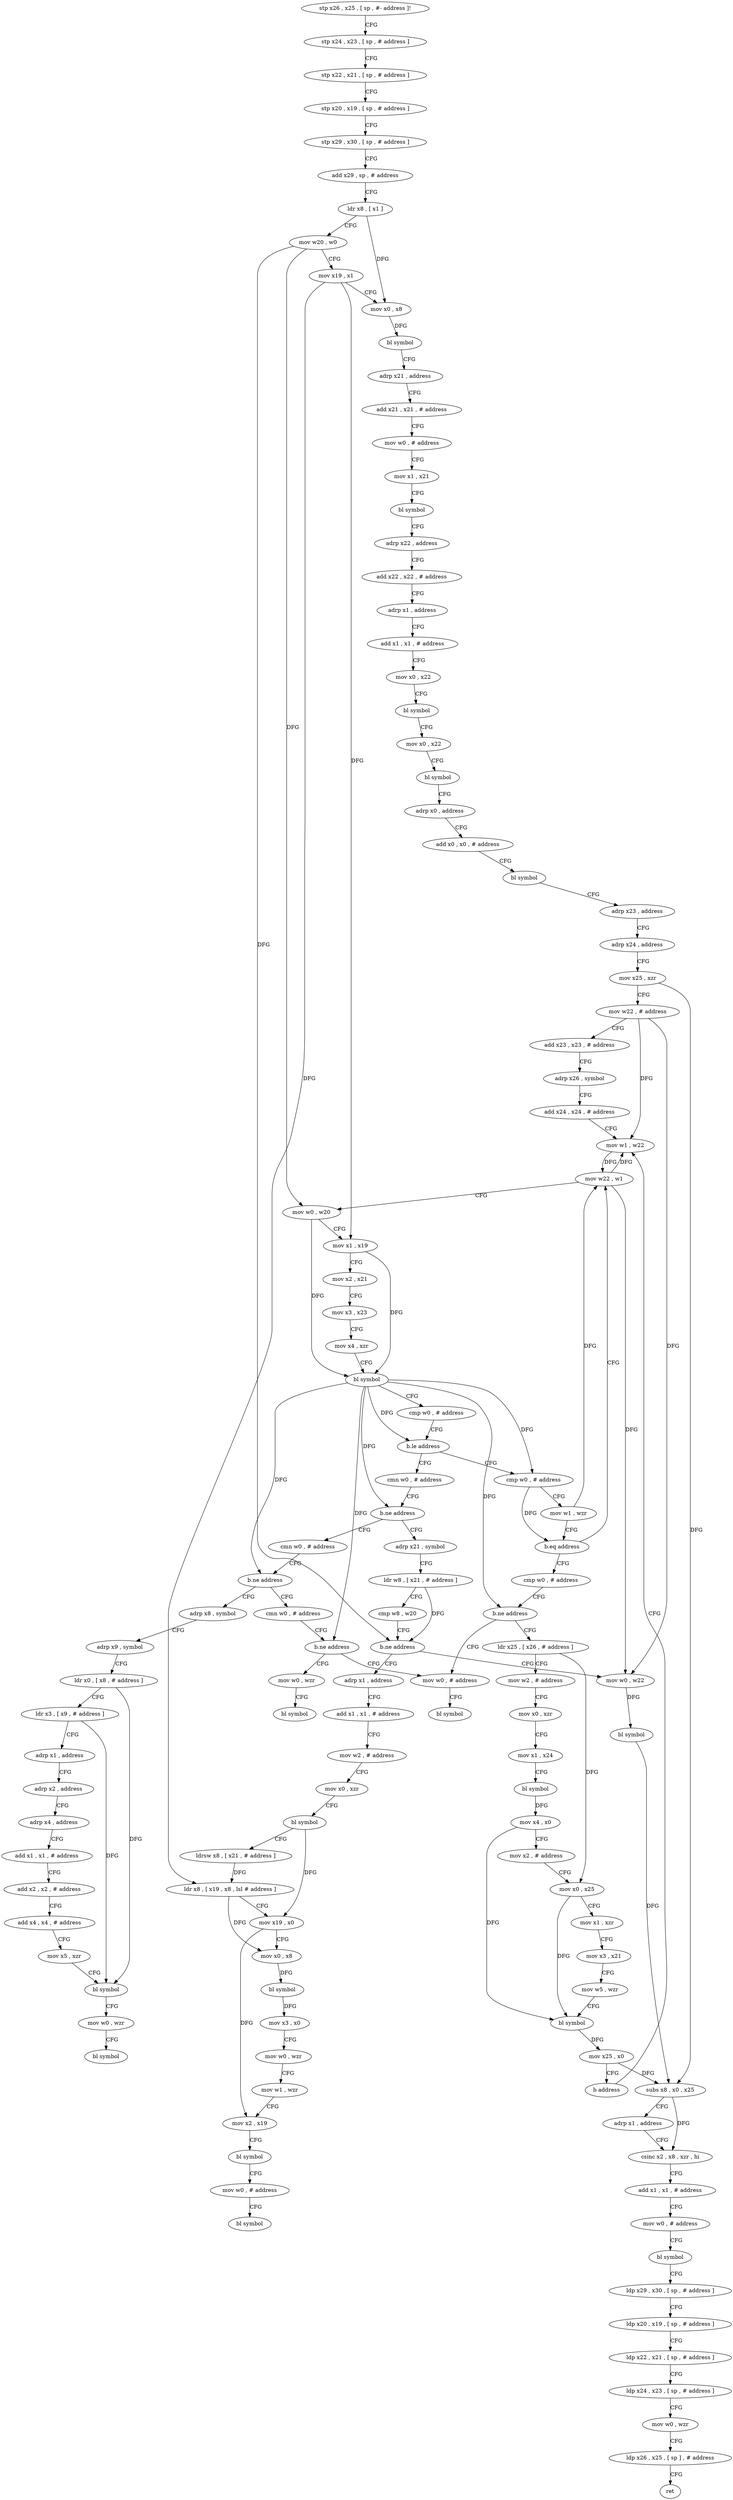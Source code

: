 digraph "func" {
"4200376" [label = "stp x26 , x25 , [ sp , #- address ]!" ]
"4200380" [label = "stp x24 , x23 , [ sp , # address ]" ]
"4200384" [label = "stp x22 , x21 , [ sp , # address ]" ]
"4200388" [label = "stp x20 , x19 , [ sp , # address ]" ]
"4200392" [label = "stp x29 , x30 , [ sp , # address ]" ]
"4200396" [label = "add x29 , sp , # address" ]
"4200400" [label = "ldr x8 , [ x1 ]" ]
"4200404" [label = "mov w20 , w0" ]
"4200408" [label = "mov x19 , x1" ]
"4200412" [label = "mov x0 , x8" ]
"4200416" [label = "bl symbol" ]
"4200420" [label = "adrp x21 , address" ]
"4200424" [label = "add x21 , x21 , # address" ]
"4200428" [label = "mov w0 , # address" ]
"4200432" [label = "mov x1 , x21" ]
"4200436" [label = "bl symbol" ]
"4200440" [label = "adrp x22 , address" ]
"4200444" [label = "add x22 , x22 , # address" ]
"4200448" [label = "adrp x1 , address" ]
"4200452" [label = "add x1 , x1 , # address" ]
"4200456" [label = "mov x0 , x22" ]
"4200460" [label = "bl symbol" ]
"4200464" [label = "mov x0 , x22" ]
"4200468" [label = "bl symbol" ]
"4200472" [label = "adrp x0 , address" ]
"4200476" [label = "add x0 , x0 , # address" ]
"4200480" [label = "bl symbol" ]
"4200484" [label = "adrp x23 , address" ]
"4200488" [label = "adrp x24 , address" ]
"4200492" [label = "mov x25 , xzr" ]
"4200496" [label = "mov w22 , # address" ]
"4200500" [label = "add x23 , x23 , # address" ]
"4200504" [label = "adrp x26 , symbol" ]
"4200508" [label = "add x24 , x24 , # address" ]
"4200512" [label = "mov w1 , w22" ]
"4200628" [label = "cmn w0 , # address" ]
"4200632" [label = "b.ne address" ]
"4200712" [label = "cmn w0 , # address" ]
"4200636" [label = "adrp x21 , symbol" ]
"4200552" [label = "cmp w0 , # address" ]
"4200556" [label = "mov w1 , wzr" ]
"4200560" [label = "b.eq address" ]
"4200516" [label = "mov w22 , w1" ]
"4200564" [label = "cmp w0 , # address" ]
"4200716" [label = "b.ne address" ]
"4200776" [label = "cmn w0 , # address" ]
"4200720" [label = "adrp x8 , symbol" ]
"4200640" [label = "ldr w8 , [ x21 , # address ]" ]
"4200644" [label = "cmp w8 , w20" ]
"4200648" [label = "b.ne address" ]
"4200800" [label = "adrp x1 , address" ]
"4200652" [label = "mov w0 , w22" ]
"4200520" [label = "mov w0 , w20" ]
"4200524" [label = "mov x1 , x19" ]
"4200528" [label = "mov x2 , x21" ]
"4200532" [label = "mov x3 , x23" ]
"4200536" [label = "mov x4 , xzr" ]
"4200540" [label = "bl symbol" ]
"4200544" [label = "cmp w0 , # address" ]
"4200548" [label = "b.le address" ]
"4200568" [label = "b.ne address" ]
"4200792" [label = "mov w0 , # address" ]
"4200572" [label = "ldr x25 , [ x26 , # address ]" ]
"4200780" [label = "b.ne address" ]
"4200784" [label = "mov w0 , wzr" ]
"4200724" [label = "adrp x9 , symbol" ]
"4200728" [label = "ldr x0 , [ x8 , # address ]" ]
"4200732" [label = "ldr x3 , [ x9 , # address ]" ]
"4200736" [label = "adrp x1 , address" ]
"4200740" [label = "adrp x2 , address" ]
"4200744" [label = "adrp x4 , address" ]
"4200748" [label = "add x1 , x1 , # address" ]
"4200752" [label = "add x2 , x2 , # address" ]
"4200756" [label = "add x4 , x4 , # address" ]
"4200760" [label = "mov x5 , xzr" ]
"4200764" [label = "bl symbol" ]
"4200768" [label = "mov w0 , wzr" ]
"4200772" [label = "bl symbol" ]
"4200804" [label = "add x1 , x1 , # address" ]
"4200808" [label = "mov w2 , # address" ]
"4200812" [label = "mov x0 , xzr" ]
"4200816" [label = "bl symbol" ]
"4200820" [label = "ldrsw x8 , [ x21 , # address ]" ]
"4200824" [label = "ldr x8 , [ x19 , x8 , lsl # address ]" ]
"4200828" [label = "mov x19 , x0" ]
"4200832" [label = "mov x0 , x8" ]
"4200836" [label = "bl symbol" ]
"4200840" [label = "mov x3 , x0" ]
"4200844" [label = "mov w0 , wzr" ]
"4200848" [label = "mov w1 , wzr" ]
"4200852" [label = "mov x2 , x19" ]
"4200856" [label = "bl symbol" ]
"4200860" [label = "mov w0 , # address" ]
"4200864" [label = "bl symbol" ]
"4200656" [label = "bl symbol" ]
"4200660" [label = "subs x8 , x0 , x25" ]
"4200664" [label = "adrp x1 , address" ]
"4200668" [label = "csinc x2 , x8 , xzr , hi" ]
"4200672" [label = "add x1 , x1 , # address" ]
"4200676" [label = "mov w0 , # address" ]
"4200680" [label = "bl symbol" ]
"4200684" [label = "ldp x29 , x30 , [ sp , # address ]" ]
"4200688" [label = "ldp x20 , x19 , [ sp , # address ]" ]
"4200692" [label = "ldp x22 , x21 , [ sp , # address ]" ]
"4200696" [label = "ldp x24 , x23 , [ sp , # address ]" ]
"4200700" [label = "mov w0 , wzr" ]
"4200704" [label = "ldp x26 , x25 , [ sp ] , # address" ]
"4200708" [label = "ret" ]
"4200796" [label = "bl symbol" ]
"4200576" [label = "mov w2 , # address" ]
"4200580" [label = "mov x0 , xzr" ]
"4200584" [label = "mov x1 , x24" ]
"4200588" [label = "bl symbol" ]
"4200592" [label = "mov x4 , x0" ]
"4200596" [label = "mov x2 , # address" ]
"4200600" [label = "mov x0 , x25" ]
"4200604" [label = "mov x1 , xzr" ]
"4200608" [label = "mov x3 , x21" ]
"4200612" [label = "mov w5 , wzr" ]
"4200616" [label = "bl symbol" ]
"4200620" [label = "mov x25 , x0" ]
"4200624" [label = "b address" ]
"4200788" [label = "bl symbol" ]
"4200376" -> "4200380" [ label = "CFG" ]
"4200380" -> "4200384" [ label = "CFG" ]
"4200384" -> "4200388" [ label = "CFG" ]
"4200388" -> "4200392" [ label = "CFG" ]
"4200392" -> "4200396" [ label = "CFG" ]
"4200396" -> "4200400" [ label = "CFG" ]
"4200400" -> "4200404" [ label = "CFG" ]
"4200400" -> "4200412" [ label = "DFG" ]
"4200404" -> "4200408" [ label = "CFG" ]
"4200404" -> "4200520" [ label = "DFG" ]
"4200404" -> "4200648" [ label = "DFG" ]
"4200408" -> "4200412" [ label = "CFG" ]
"4200408" -> "4200524" [ label = "DFG" ]
"4200408" -> "4200824" [ label = "DFG" ]
"4200412" -> "4200416" [ label = "DFG" ]
"4200416" -> "4200420" [ label = "CFG" ]
"4200420" -> "4200424" [ label = "CFG" ]
"4200424" -> "4200428" [ label = "CFG" ]
"4200428" -> "4200432" [ label = "CFG" ]
"4200432" -> "4200436" [ label = "CFG" ]
"4200436" -> "4200440" [ label = "CFG" ]
"4200440" -> "4200444" [ label = "CFG" ]
"4200444" -> "4200448" [ label = "CFG" ]
"4200448" -> "4200452" [ label = "CFG" ]
"4200452" -> "4200456" [ label = "CFG" ]
"4200456" -> "4200460" [ label = "CFG" ]
"4200460" -> "4200464" [ label = "CFG" ]
"4200464" -> "4200468" [ label = "CFG" ]
"4200468" -> "4200472" [ label = "CFG" ]
"4200472" -> "4200476" [ label = "CFG" ]
"4200476" -> "4200480" [ label = "CFG" ]
"4200480" -> "4200484" [ label = "CFG" ]
"4200484" -> "4200488" [ label = "CFG" ]
"4200488" -> "4200492" [ label = "CFG" ]
"4200492" -> "4200496" [ label = "CFG" ]
"4200492" -> "4200660" [ label = "DFG" ]
"4200496" -> "4200500" [ label = "CFG" ]
"4200496" -> "4200512" [ label = "DFG" ]
"4200496" -> "4200652" [ label = "DFG" ]
"4200500" -> "4200504" [ label = "CFG" ]
"4200504" -> "4200508" [ label = "CFG" ]
"4200508" -> "4200512" [ label = "CFG" ]
"4200512" -> "4200516" [ label = "DFG" ]
"4200628" -> "4200632" [ label = "CFG" ]
"4200632" -> "4200712" [ label = "CFG" ]
"4200632" -> "4200636" [ label = "CFG" ]
"4200712" -> "4200716" [ label = "CFG" ]
"4200636" -> "4200640" [ label = "CFG" ]
"4200552" -> "4200556" [ label = "CFG" ]
"4200552" -> "4200560" [ label = "DFG" ]
"4200556" -> "4200560" [ label = "CFG" ]
"4200556" -> "4200516" [ label = "DFG" ]
"4200560" -> "4200516" [ label = "CFG" ]
"4200560" -> "4200564" [ label = "CFG" ]
"4200516" -> "4200520" [ label = "CFG" ]
"4200516" -> "4200512" [ label = "DFG" ]
"4200516" -> "4200652" [ label = "DFG" ]
"4200564" -> "4200568" [ label = "CFG" ]
"4200716" -> "4200776" [ label = "CFG" ]
"4200716" -> "4200720" [ label = "CFG" ]
"4200776" -> "4200780" [ label = "CFG" ]
"4200720" -> "4200724" [ label = "CFG" ]
"4200640" -> "4200644" [ label = "CFG" ]
"4200640" -> "4200648" [ label = "DFG" ]
"4200644" -> "4200648" [ label = "CFG" ]
"4200648" -> "4200800" [ label = "CFG" ]
"4200648" -> "4200652" [ label = "CFG" ]
"4200800" -> "4200804" [ label = "CFG" ]
"4200652" -> "4200656" [ label = "DFG" ]
"4200520" -> "4200524" [ label = "CFG" ]
"4200520" -> "4200540" [ label = "DFG" ]
"4200524" -> "4200528" [ label = "CFG" ]
"4200524" -> "4200540" [ label = "DFG" ]
"4200528" -> "4200532" [ label = "CFG" ]
"4200532" -> "4200536" [ label = "CFG" ]
"4200536" -> "4200540" [ label = "CFG" ]
"4200540" -> "4200544" [ label = "CFG" ]
"4200540" -> "4200548" [ label = "DFG" ]
"4200540" -> "4200632" [ label = "DFG" ]
"4200540" -> "4200552" [ label = "DFG" ]
"4200540" -> "4200716" [ label = "DFG" ]
"4200540" -> "4200568" [ label = "DFG" ]
"4200540" -> "4200780" [ label = "DFG" ]
"4200544" -> "4200548" [ label = "CFG" ]
"4200548" -> "4200628" [ label = "CFG" ]
"4200548" -> "4200552" [ label = "CFG" ]
"4200568" -> "4200792" [ label = "CFG" ]
"4200568" -> "4200572" [ label = "CFG" ]
"4200792" -> "4200796" [ label = "CFG" ]
"4200572" -> "4200576" [ label = "CFG" ]
"4200572" -> "4200600" [ label = "DFG" ]
"4200780" -> "4200792" [ label = "CFG" ]
"4200780" -> "4200784" [ label = "CFG" ]
"4200784" -> "4200788" [ label = "CFG" ]
"4200724" -> "4200728" [ label = "CFG" ]
"4200728" -> "4200732" [ label = "CFG" ]
"4200728" -> "4200764" [ label = "DFG" ]
"4200732" -> "4200736" [ label = "CFG" ]
"4200732" -> "4200764" [ label = "DFG" ]
"4200736" -> "4200740" [ label = "CFG" ]
"4200740" -> "4200744" [ label = "CFG" ]
"4200744" -> "4200748" [ label = "CFG" ]
"4200748" -> "4200752" [ label = "CFG" ]
"4200752" -> "4200756" [ label = "CFG" ]
"4200756" -> "4200760" [ label = "CFG" ]
"4200760" -> "4200764" [ label = "CFG" ]
"4200764" -> "4200768" [ label = "CFG" ]
"4200768" -> "4200772" [ label = "CFG" ]
"4200804" -> "4200808" [ label = "CFG" ]
"4200808" -> "4200812" [ label = "CFG" ]
"4200812" -> "4200816" [ label = "CFG" ]
"4200816" -> "4200820" [ label = "CFG" ]
"4200816" -> "4200828" [ label = "DFG" ]
"4200820" -> "4200824" [ label = "DFG" ]
"4200824" -> "4200828" [ label = "CFG" ]
"4200824" -> "4200832" [ label = "DFG" ]
"4200828" -> "4200832" [ label = "CFG" ]
"4200828" -> "4200852" [ label = "DFG" ]
"4200832" -> "4200836" [ label = "DFG" ]
"4200836" -> "4200840" [ label = "DFG" ]
"4200840" -> "4200844" [ label = "CFG" ]
"4200844" -> "4200848" [ label = "CFG" ]
"4200848" -> "4200852" [ label = "CFG" ]
"4200852" -> "4200856" [ label = "CFG" ]
"4200856" -> "4200860" [ label = "CFG" ]
"4200860" -> "4200864" [ label = "CFG" ]
"4200656" -> "4200660" [ label = "DFG" ]
"4200660" -> "4200664" [ label = "CFG" ]
"4200660" -> "4200668" [ label = "DFG" ]
"4200664" -> "4200668" [ label = "CFG" ]
"4200668" -> "4200672" [ label = "CFG" ]
"4200672" -> "4200676" [ label = "CFG" ]
"4200676" -> "4200680" [ label = "CFG" ]
"4200680" -> "4200684" [ label = "CFG" ]
"4200684" -> "4200688" [ label = "CFG" ]
"4200688" -> "4200692" [ label = "CFG" ]
"4200692" -> "4200696" [ label = "CFG" ]
"4200696" -> "4200700" [ label = "CFG" ]
"4200700" -> "4200704" [ label = "CFG" ]
"4200704" -> "4200708" [ label = "CFG" ]
"4200576" -> "4200580" [ label = "CFG" ]
"4200580" -> "4200584" [ label = "CFG" ]
"4200584" -> "4200588" [ label = "CFG" ]
"4200588" -> "4200592" [ label = "DFG" ]
"4200592" -> "4200596" [ label = "CFG" ]
"4200592" -> "4200616" [ label = "DFG" ]
"4200596" -> "4200600" [ label = "CFG" ]
"4200600" -> "4200604" [ label = "CFG" ]
"4200600" -> "4200616" [ label = "DFG" ]
"4200604" -> "4200608" [ label = "CFG" ]
"4200608" -> "4200612" [ label = "CFG" ]
"4200612" -> "4200616" [ label = "CFG" ]
"4200616" -> "4200620" [ label = "DFG" ]
"4200620" -> "4200624" [ label = "CFG" ]
"4200620" -> "4200660" [ label = "DFG" ]
"4200624" -> "4200512" [ label = "CFG" ]
}
